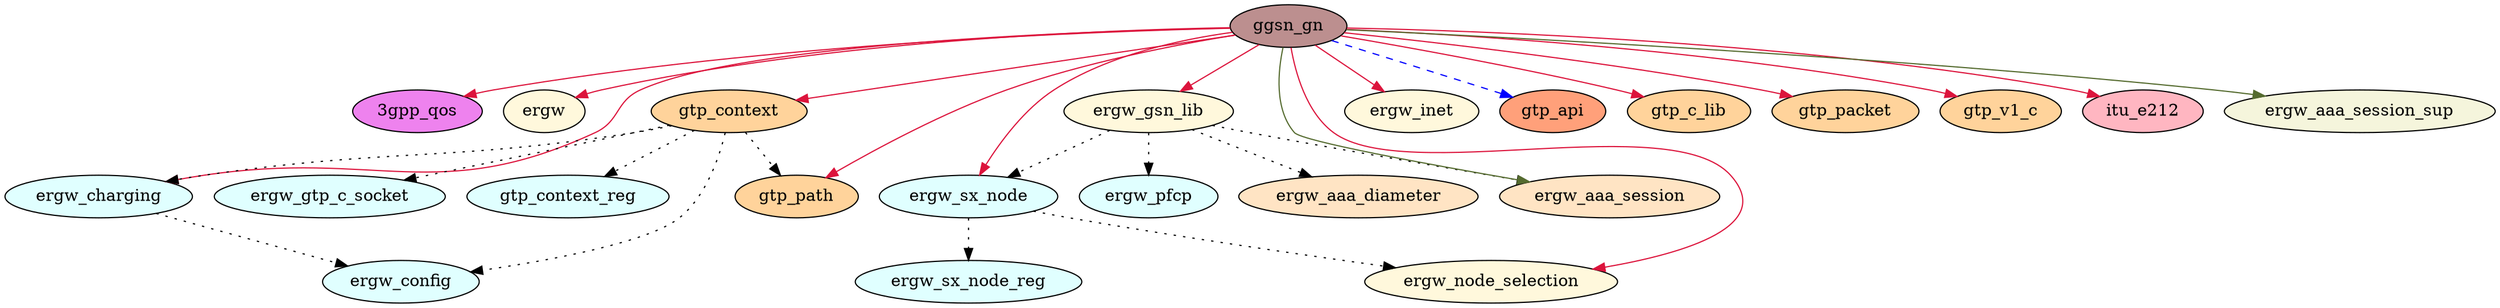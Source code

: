 ﻿/* Version: 0.0.1, Date:2019-12-19, Status: Always Draft */
/* Diagram of ggsn_gn.erl connections */
/* Download graphwiz & run in dot file directory the cmd (without quotes)-> */
/* 'dot -Tpng ggsn_gn.dot -o ggsn_gn.png'  */
digraph ggsn_gn {
ratio="fill"
/* size="8,2\!" */
{ 
node [shape=oval style=filled]
"3gpp_qos"[fillcolor=violet]
ergw [fillcolor=cornsilk]
ergw_charging [fillcolor=lightcyan]
ergw_config [fillcolor=lightcyan]
ergw_gsn_lib [fillcolor=cornsilk]
ergw_gtp_c_socket [fillcolor=lightcyan]
ergw_inet [fillcolor=cornsilk]
ergw_node_selection [fillcolor=cornsilk]
ergw_pfcp [fillcolor=lightcyan]
ergw_sx_node [fillcolor=lightcyan]
ergw_sx_node_reg [fillcolor=lightcyan]
ggsn_gn [fillcolor=rosybrown]
gtp_api [fillcolor=lightsalmon]
gtp_c_lib [fillcolor=burlywood1]
gtp_context [fillcolor=burlywood1]
gtp_context_reg [fillcolor=lightcyan]
gtp_packet [fillcolor=burlywood1]
gtp_path [fillcolor=burlywood1]
gtp_v1_c [fillcolor=burlywood1]
itu_e212 [fillcolor=lightpink]
ergw_aaa_session_sup [fillcolor=beige]
ergw_aaa_session [fillcolor=bisque]
ergw_aaa_diameter [fillcolor=bisque]
}
edge [color=black style=dotted]
ergw_charging -> {ergw_config}
ergw_gsn_lib -> {ergw_sx_node ergw_pfcp}
ergw_gsn_lib -> {ergw_aaa_diameter ergw_aaa_session}
ergw_sx_node -> {ergw_sx_node_reg ergw_node_selection}
gtp_context -> {ergw_charging ergw_config ergw_gtp_c_socket gtp_context_reg gtp_path}
edge [color=crimson style=solid]
ggsn_gn -> {"3gpp_qos" ergw ergw_gsn_lib ergw_charging ergw_node_selection ergw_inet ergw_sx_node gtp_context gtp_c_lib gtp_path gtp_v1_c gtp_packet itu_e212}
edge [color=darkolivegreen]
ggsn_gn -> {ergw_aaa_session_sup ergw_aaa_session}
edge [color=blue]
ggsn_gn -> gtp_api [style="dashed" color="blue"]
}

